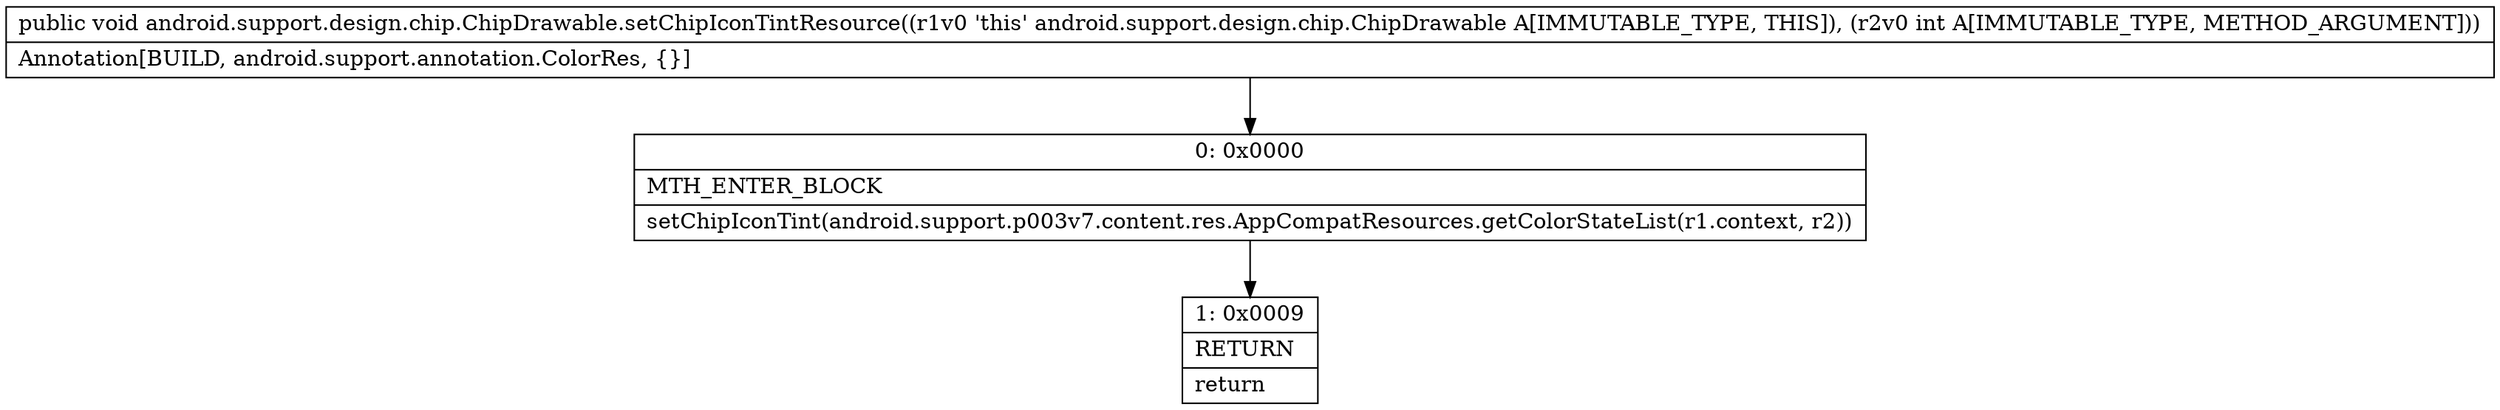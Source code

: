 digraph "CFG forandroid.support.design.chip.ChipDrawable.setChipIconTintResource(I)V" {
Node_0 [shape=record,label="{0\:\ 0x0000|MTH_ENTER_BLOCK\l|setChipIconTint(android.support.p003v7.content.res.AppCompatResources.getColorStateList(r1.context, r2))\l}"];
Node_1 [shape=record,label="{1\:\ 0x0009|RETURN\l|return\l}"];
MethodNode[shape=record,label="{public void android.support.design.chip.ChipDrawable.setChipIconTintResource((r1v0 'this' android.support.design.chip.ChipDrawable A[IMMUTABLE_TYPE, THIS]), (r2v0 int A[IMMUTABLE_TYPE, METHOD_ARGUMENT]))  | Annotation[BUILD, android.support.annotation.ColorRes, \{\}]\l}"];
MethodNode -> Node_0;
Node_0 -> Node_1;
}

